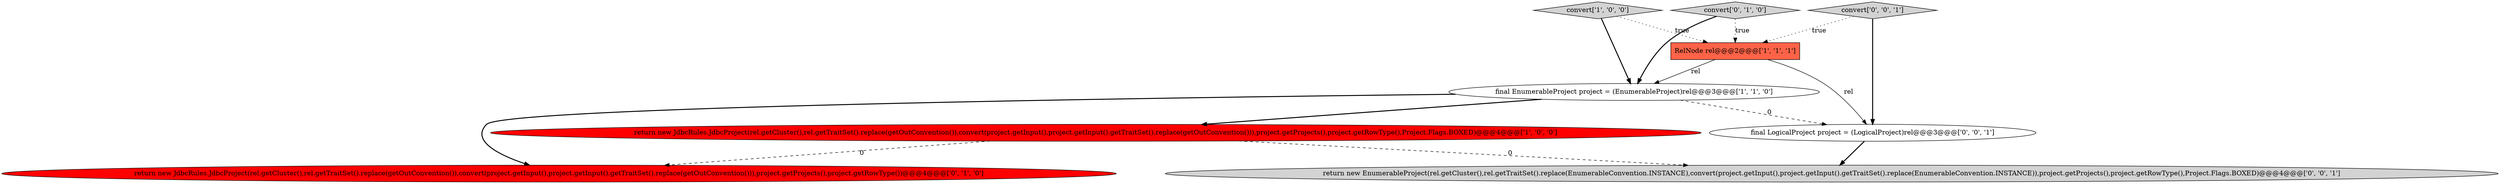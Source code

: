 digraph {
1 [style = filled, label = "RelNode rel@@@2@@@['1', '1', '1']", fillcolor = tomato, shape = box image = "AAA0AAABBB1BBB"];
8 [style = filled, label = "return new EnumerableProject(rel.getCluster(),rel.getTraitSet().replace(EnumerableConvention.INSTANCE),convert(project.getInput(),project.getInput().getTraitSet().replace(EnumerableConvention.INSTANCE)),project.getProjects(),project.getRowType(),Project.Flags.BOXED)@@@4@@@['0', '0', '1']", fillcolor = lightgray, shape = ellipse image = "AAA0AAABBB3BBB"];
3 [style = filled, label = "final EnumerableProject project = (EnumerableProject)rel@@@3@@@['1', '1', '0']", fillcolor = white, shape = ellipse image = "AAA0AAABBB1BBB"];
4 [style = filled, label = "return new JdbcRules.JdbcProject(rel.getCluster(),rel.getTraitSet().replace(getOutConvention()),convert(project.getInput(),project.getInput().getTraitSet().replace(getOutConvention())),project.getProjects(),project.getRowType())@@@4@@@['0', '1', '0']", fillcolor = red, shape = ellipse image = "AAA1AAABBB2BBB"];
0 [style = filled, label = "convert['1', '0', '0']", fillcolor = lightgray, shape = diamond image = "AAA0AAABBB1BBB"];
2 [style = filled, label = "return new JdbcRules.JdbcProject(rel.getCluster(),rel.getTraitSet().replace(getOutConvention()),convert(project.getInput(),project.getInput().getTraitSet().replace(getOutConvention())),project.getProjects(),project.getRowType(),Project.Flags.BOXED)@@@4@@@['1', '0', '0']", fillcolor = red, shape = ellipse image = "AAA1AAABBB1BBB"];
6 [style = filled, label = "final LogicalProject project = (LogicalProject)rel@@@3@@@['0', '0', '1']", fillcolor = white, shape = ellipse image = "AAA0AAABBB3BBB"];
5 [style = filled, label = "convert['0', '1', '0']", fillcolor = lightgray, shape = diamond image = "AAA0AAABBB2BBB"];
7 [style = filled, label = "convert['0', '0', '1']", fillcolor = lightgray, shape = diamond image = "AAA0AAABBB3BBB"];
0->3 [style = bold, label=""];
5->3 [style = bold, label=""];
1->3 [style = solid, label="rel"];
2->4 [style = dashed, label="0"];
3->6 [style = dashed, label="0"];
7->6 [style = bold, label=""];
1->6 [style = solid, label="rel"];
3->2 [style = bold, label=""];
7->1 [style = dotted, label="true"];
2->8 [style = dashed, label="0"];
3->4 [style = bold, label=""];
6->8 [style = bold, label=""];
5->1 [style = dotted, label="true"];
0->1 [style = dotted, label="true"];
}
